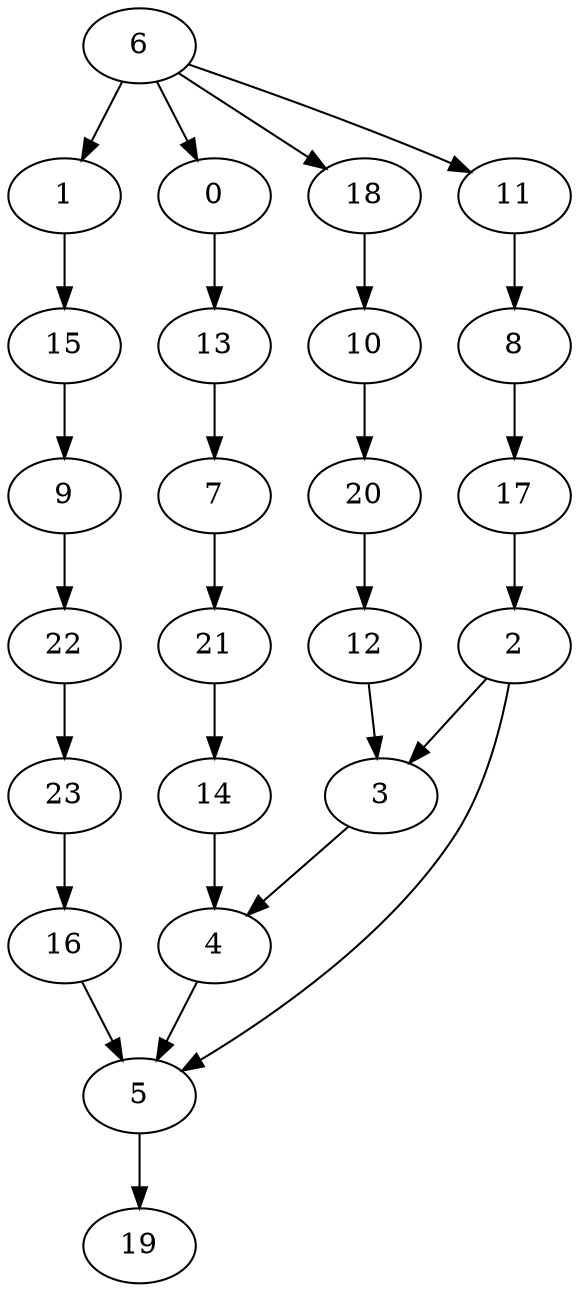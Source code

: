 digraph g {
0;
1;
2;
3;
4;
5;
6;
7;
8;
9;
10;
11;
12;
13;
14;
15;
16;
17;
18;
19;
20;
21;
22;
23;
0 -> 13 [weight=0];
1 -> 15 [weight=0];
2 -> 3 [weight=0];
2 -> 5 [weight=0];
3 -> 4 [weight=0];
4 -> 5 [weight=0];
5 -> 19 [weight=0];
6 -> 18 [weight=0];
6 -> 11 [weight=0];
6 -> 0 [weight=0];
6 -> 1 [weight=0];
7 -> 21 [weight=0];
8 -> 17 [weight=0];
9 -> 22 [weight=0];
10 -> 20 [weight=0];
11 -> 8 [weight=0];
12 -> 3 [weight=0];
13 -> 7 [weight=0];
14 -> 4 [weight=0];
15 -> 9 [weight=0];
16 -> 5 [weight=0];
17 -> 2 [weight=0];
18 -> 10 [weight=0];
20 -> 12 [weight=0];
21 -> 14 [weight=0];
22 -> 23 [weight=0];
23 -> 16 [weight=0];
}
